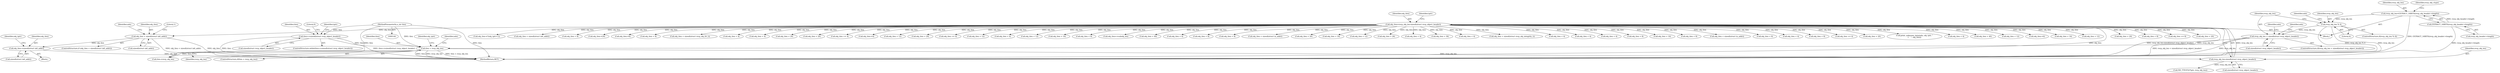 digraph "0_tcpdump_289c672020280529fd382f3502efab7100d638ec@API" {
"1000630" [label="(Call,obj_tlen < sizeof(struct in6_addr))"];
"1000320" [label="(Call,obj_tlen=rsvp_obj_len-sizeof(struct rsvp_object_header))"];
"1000322" [label="(Call,rsvp_obj_len-sizeof(struct rsvp_object_header))"];
"1000301" [label="(Call,tlen < rsvp_obj_len)"];
"1000172" [label="(Call,tlen>=sizeof(struct rsvp_object_header))"];
"1000150" [label="(MethodParameterIn,u_int tlen)"];
"1000215" [label="(Call,rsvp_obj_len < sizeof(struct rsvp_object_header))"];
"1000199" [label="(Call,rsvp_obj_len % 4)"];
"1000187" [label="(Call,rsvp_obj_len=EXTRACT_16BITS(rsvp_obj_header->length))"];
"1000189" [label="(Call,EXTRACT_16BITS(rsvp_obj_header->length))"];
"1000647" [label="(Call,obj_tlen-=sizeof(struct in6_addr))"];
"1002236" [label="(Call,obj_tlen < 20)"];
"1000349" [label="(Call,obj_tlen < 8)"];
"1002583" [label="(Call,obj_tlen >= 8)"];
"1002176" [label="(Call,obj_tlen < 20)"];
"1000315" [label="(Identifier,obj_tptr)"];
"1001477" [label="(Call,obj_tlen-=*(obj_tptr+1))"];
"1000652" [label="(Identifier,obj_tptr)"];
"1000301" [label="(Call,tlen < rsvp_obj_len)"];
"1003384" [label="(Literal,0)"];
"1000695" [label="(Call,obj_tlen < sizeof(struct in6_addr))"];
"1001918" [label="(Call,obj_tlen < 8)"];
"1000636" [label="(Literal,1)"];
"1000217" [label="(Call,sizeof(struct rsvp_object_header))"];
"1003380" [label="(Call,tlen-=rsvp_obj_len)"];
"1002801" [label="(Call,obj_tlen-=20)"];
"1002731" [label="(Call,obj_tlen-=8)"];
"1000867" [label="(Call,obj_tlen < 8)"];
"1002398" [label="(Call,obj_tlen < sizeof(struct rsvp_obj_frr_t))"];
"1000179" [label="(Identifier,tptr)"];
"1000176" [label="(Block,)"];
"1000639" [label="(Identifier,ndo)"];
"1000647" [label="(Call,obj_tlen-=sizeof(struct in6_addr))"];
"1000328" [label="(Call,ND_TTEST2(*tptr, rsvp_obj_len))"];
"1003286" [label="(Call,obj_tlen < 4)"];
"1001239" [label="(Call,obj_tlen < 4)"];
"1002206" [label="(Call,obj_tlen < 20)"];
"1000897" [label="(Call,obj_tlen < 20)"];
"1000321" [label="(Identifier,obj_tlen)"];
"1000649" [label="(Call,sizeof(struct in6_addr))"];
"1001311" [label="(Call,obj_tlen >= 4)"];
"1000215" [label="(Call,rsvp_obj_len < sizeof(struct rsvp_object_header))"];
"1000205" [label="(Identifier,ndo)"];
"1003240" [label="(Call,obj_tlen-=4)"];
"1000171" [label="(ControlStructure,while(tlen>=sizeof(struct rsvp_object_header)))"];
"1000323" [label="(Identifier,rsvp_obj_len)"];
"1000189" [label="(Call,EXTRACT_16BITS(rsvp_obj_header->length))"];
"1000520" [label="(Call,obj_tlen < 12)"];
"1002741" [label="(Call,obj_tlen < 20)"];
"1000216" [label="(Identifier,rsvp_obj_len)"];
"1001052" [label="(Call,obj_tlen >= 4)"];
"1000631" [label="(Identifier,obj_tlen)"];
"1000200" [label="(Identifier,rsvp_obj_len)"];
"1000557" [label="(Call,obj_tlen < 12)"];
"1001996" [label="(Call,obj_tlen < 4)"];
"1001079" [label="(Call,obj_tlen < 12)"];
"1002339" [label="(Call,obj_tlen < 16)"];
"1002934" [label="(Call,obj_tlen < 8)"];
"1000648" [label="(Identifier,obj_tlen)"];
"1001896" [label="(Call,obj_tlen+=subobj_len)"];
"1002266" [label="(Call,obj_tlen < 40)"];
"1001578" [label="(Call,obj_tlen < 4)"];
"1000330" [label="(Identifier,tptr)"];
"1002651" [label="(Call,obj_tlen < 8)"];
"1001502" [label="(Call,obj_tlen < 8)"];
"1000602" [label="(Call,obj_tlen < sizeof(struct in_addr))"];
"1001954" [label="(Call,obj_tlen < 20)"];
"1003311" [label="(Call,obj_tlen < 16)"];
"1000629" [label="(ControlStructure,if (obj_tlen < sizeof(struct in6_addr)))"];
"1000781" [label="(Call,obj_tlen < 12)"];
"1000222" [label="(Identifier,ndo)"];
"1000303" [label="(Identifier,rsvp_obj_len)"];
"1000485" [label="(Call,obj_tlen < 26)"];
"1002031" [label="(Call,obj_tlen < 4)"];
"1000190" [label="(Call,rsvp_obj_header->length)"];
"1000449" [label="(Call,obj_tlen < 36)"];
"1002819" [label="(Call,obj_tlen < 4)"];
"1002995" [label="(Call,obj_tlen < sizeof(struct rsvp_obj_integrity_t))"];
"1000320" [label="(Call,obj_tlen=rsvp_obj_len-sizeof(struct rsvp_object_header))"];
"1000300" [label="(ControlStructure,if(tlen < rsvp_obj_len))"];
"1000826" [label="(Call,obj_tlen < 4)"];
"1001685" [label="(Call,obj_tlen < 4)"];
"1000757" [label="(Call,obj_tlen < 4)"];
"1000174" [label="(Call,sizeof(struct rsvp_object_header))"];
"1001540" [label="(Call,obj_tlen < 8)"];
"1000150" [label="(MethodParameterIn,u_int tlen)"];
"1002491" [label="(Call,obj_tlen < 16)"];
"1002309" [label="(Call,obj_tlen < 8)"];
"1000324" [label="(Call,sizeof(struct rsvp_object_header))"];
"1000667" [label="(Call,obj_tlen < sizeof(struct in_addr))"];
"1000188" [label="(Identifier,rsvp_obj_len)"];
"1000307" [label="(Identifier,ndo)"];
"1002146" [label="(Call,obj_tlen < 8)"];
"1000198" [label="(ControlStructure,if(rsvp_obj_len % 4))"];
"1003409" [label="(MethodReturn,RET)"];
"1000194" [label="(Identifier,rsvp_obj_ctype)"];
"1003138" [label="(Call,obj_tlen < 4)"];
"1000970" [label="(Call,obj_tlen < 8)"];
"1000735" [label="(Call,obj_tlen >= 4)"];
"1000214" [label="(ControlStructure,if(rsvp_obj_len < sizeof(struct rsvp_object_header)))"];
"1000396" [label="(Call,obj_tlen < 20)"];
"1003350" [label="(Call,print_unknown_data(ndo, obj_tptr, \"\n\t    \", obj_tlen))"];
"1000632" [label="(Call,sizeof(struct in6_addr))"];
"1003174" [label="(Call,obj_tlen < 4)"];
"1000187" [label="(Call,rsvp_obj_len=EXTRACT_16BITS(rsvp_obj_header->length))"];
"1000927" [label="(Call,obj_tlen < 40)"];
"1001162" [label="(Call,obj_tlen < 12)"];
"1000630" [label="(Call,obj_tlen < sizeof(struct in6_addr))"];
"1002632" [label="(Call,obj_tlen-=4)"];
"1000322" [label="(Call,rsvp_obj_len-sizeof(struct rsvp_object_header))"];
"1001000" [label="(Call,obj_tlen < 16)"];
"1000238" [label="(Identifier,ndo)"];
"1000201" [label="(Literal,4)"];
"1003210" [label="(Call,obj_tlen < 12)"];
"1000599" [label="(Block,)"];
"1000173" [label="(Identifier,tlen)"];
"1000172" [label="(Call,tlen>=sizeof(struct rsvp_object_header))"];
"1000199" [label="(Call,rsvp_obj_len % 4)"];
"1000302" [label="(Identifier,tlen)"];
"1000630" -> "1000629"  [label="AST: "];
"1000630" -> "1000632"  [label="CFG: "];
"1000631" -> "1000630"  [label="AST: "];
"1000632" -> "1000630"  [label="AST: "];
"1000636" -> "1000630"  [label="CFG: "];
"1000639" -> "1000630"  [label="CFG: "];
"1000630" -> "1003409"  [label="DDG: obj_tlen < sizeof(struct in6_addr)"];
"1000630" -> "1003409"  [label="DDG: obj_tlen"];
"1000320" -> "1000630"  [label="DDG: obj_tlen"];
"1000630" -> "1000647"  [label="DDG: obj_tlen"];
"1000320" -> "1000176"  [label="AST: "];
"1000320" -> "1000322"  [label="CFG: "];
"1000321" -> "1000320"  [label="AST: "];
"1000322" -> "1000320"  [label="AST: "];
"1000330" -> "1000320"  [label="CFG: "];
"1000320" -> "1003409"  [label="DDG: rsvp_obj_len-sizeof(struct rsvp_object_header)"];
"1000320" -> "1003409"  [label="DDG: obj_tlen"];
"1000322" -> "1000320"  [label="DDG: rsvp_obj_len"];
"1000320" -> "1000349"  [label="DDG: obj_tlen"];
"1000320" -> "1000396"  [label="DDG: obj_tlen"];
"1000320" -> "1000449"  [label="DDG: obj_tlen"];
"1000320" -> "1000485"  [label="DDG: obj_tlen"];
"1000320" -> "1000520"  [label="DDG: obj_tlen"];
"1000320" -> "1000557"  [label="DDG: obj_tlen"];
"1000320" -> "1000602"  [label="DDG: obj_tlen"];
"1000320" -> "1000667"  [label="DDG: obj_tlen"];
"1000320" -> "1000695"  [label="DDG: obj_tlen"];
"1000320" -> "1000735"  [label="DDG: obj_tlen"];
"1000320" -> "1000757"  [label="DDG: obj_tlen"];
"1000320" -> "1000781"  [label="DDG: obj_tlen"];
"1000320" -> "1000826"  [label="DDG: obj_tlen"];
"1000320" -> "1000867"  [label="DDG: obj_tlen"];
"1000320" -> "1000897"  [label="DDG: obj_tlen"];
"1000320" -> "1000927"  [label="DDG: obj_tlen"];
"1000320" -> "1000970"  [label="DDG: obj_tlen"];
"1000320" -> "1001000"  [label="DDG: obj_tlen"];
"1000320" -> "1001052"  [label="DDG: obj_tlen"];
"1000320" -> "1001079"  [label="DDG: obj_tlen"];
"1000320" -> "1001162"  [label="DDG: obj_tlen"];
"1000320" -> "1001239"  [label="DDG: obj_tlen"];
"1000320" -> "1001311"  [label="DDG: obj_tlen"];
"1000320" -> "1001477"  [label="DDG: obj_tlen"];
"1000320" -> "1001502"  [label="DDG: obj_tlen"];
"1000320" -> "1001540"  [label="DDG: obj_tlen"];
"1000320" -> "1001578"  [label="DDG: obj_tlen"];
"1000320" -> "1001685"  [label="DDG: obj_tlen"];
"1000320" -> "1001896"  [label="DDG: obj_tlen"];
"1000320" -> "1001918"  [label="DDG: obj_tlen"];
"1000320" -> "1001954"  [label="DDG: obj_tlen"];
"1000320" -> "1001996"  [label="DDG: obj_tlen"];
"1000320" -> "1002031"  [label="DDG: obj_tlen"];
"1000320" -> "1002146"  [label="DDG: obj_tlen"];
"1000320" -> "1002176"  [label="DDG: obj_tlen"];
"1000320" -> "1002206"  [label="DDG: obj_tlen"];
"1000320" -> "1002236"  [label="DDG: obj_tlen"];
"1000320" -> "1002266"  [label="DDG: obj_tlen"];
"1000320" -> "1002309"  [label="DDG: obj_tlen"];
"1000320" -> "1002339"  [label="DDG: obj_tlen"];
"1000320" -> "1002398"  [label="DDG: obj_tlen"];
"1000320" -> "1002491"  [label="DDG: obj_tlen"];
"1000320" -> "1002583"  [label="DDG: obj_tlen"];
"1000320" -> "1002632"  [label="DDG: obj_tlen"];
"1000320" -> "1002651"  [label="DDG: obj_tlen"];
"1000320" -> "1002731"  [label="DDG: obj_tlen"];
"1000320" -> "1002741"  [label="DDG: obj_tlen"];
"1000320" -> "1002801"  [label="DDG: obj_tlen"];
"1000320" -> "1002819"  [label="DDG: obj_tlen"];
"1000320" -> "1002934"  [label="DDG: obj_tlen"];
"1000320" -> "1002995"  [label="DDG: obj_tlen"];
"1000320" -> "1003138"  [label="DDG: obj_tlen"];
"1000320" -> "1003174"  [label="DDG: obj_tlen"];
"1000320" -> "1003210"  [label="DDG: obj_tlen"];
"1000320" -> "1003240"  [label="DDG: obj_tlen"];
"1000320" -> "1003286"  [label="DDG: obj_tlen"];
"1000320" -> "1003311"  [label="DDG: obj_tlen"];
"1000320" -> "1003350"  [label="DDG: obj_tlen"];
"1000322" -> "1000324"  [label="CFG: "];
"1000323" -> "1000322"  [label="AST: "];
"1000324" -> "1000322"  [label="AST: "];
"1000301" -> "1000322"  [label="DDG: rsvp_obj_len"];
"1000322" -> "1000328"  [label="DDG: rsvp_obj_len"];
"1000301" -> "1000300"  [label="AST: "];
"1000301" -> "1000303"  [label="CFG: "];
"1000302" -> "1000301"  [label="AST: "];
"1000303" -> "1000301"  [label="AST: "];
"1000307" -> "1000301"  [label="CFG: "];
"1000315" -> "1000301"  [label="CFG: "];
"1000301" -> "1003409"  [label="DDG: rsvp_obj_len"];
"1000301" -> "1003409"  [label="DDG: tlen < rsvp_obj_len"];
"1000301" -> "1003409"  [label="DDG: tlen"];
"1000172" -> "1000301"  [label="DDG: tlen"];
"1000150" -> "1000301"  [label="DDG: tlen"];
"1000215" -> "1000301"  [label="DDG: rsvp_obj_len"];
"1000301" -> "1003380"  [label="DDG: tlen"];
"1000172" -> "1000171"  [label="AST: "];
"1000172" -> "1000174"  [label="CFG: "];
"1000173" -> "1000172"  [label="AST: "];
"1000174" -> "1000172"  [label="AST: "];
"1000179" -> "1000172"  [label="CFG: "];
"1003384" -> "1000172"  [label="CFG: "];
"1000172" -> "1003409"  [label="DDG: tlen>=sizeof(struct rsvp_object_header)"];
"1000172" -> "1003409"  [label="DDG: tlen"];
"1000150" -> "1000172"  [label="DDG: tlen"];
"1000150" -> "1000144"  [label="AST: "];
"1000150" -> "1003409"  [label="DDG: tlen"];
"1000150" -> "1003380"  [label="DDG: tlen"];
"1000215" -> "1000214"  [label="AST: "];
"1000215" -> "1000217"  [label="CFG: "];
"1000216" -> "1000215"  [label="AST: "];
"1000217" -> "1000215"  [label="AST: "];
"1000222" -> "1000215"  [label="CFG: "];
"1000238" -> "1000215"  [label="CFG: "];
"1000215" -> "1003409"  [label="DDG: rsvp_obj_len"];
"1000215" -> "1003409"  [label="DDG: rsvp_obj_len < sizeof(struct rsvp_object_header)"];
"1000199" -> "1000215"  [label="DDG: rsvp_obj_len"];
"1000199" -> "1000198"  [label="AST: "];
"1000199" -> "1000201"  [label="CFG: "];
"1000200" -> "1000199"  [label="AST: "];
"1000201" -> "1000199"  [label="AST: "];
"1000205" -> "1000199"  [label="CFG: "];
"1000216" -> "1000199"  [label="CFG: "];
"1000199" -> "1003409"  [label="DDG: rsvp_obj_len"];
"1000199" -> "1003409"  [label="DDG: rsvp_obj_len % 4"];
"1000187" -> "1000199"  [label="DDG: rsvp_obj_len"];
"1000187" -> "1000176"  [label="AST: "];
"1000187" -> "1000189"  [label="CFG: "];
"1000188" -> "1000187"  [label="AST: "];
"1000189" -> "1000187"  [label="AST: "];
"1000194" -> "1000187"  [label="CFG: "];
"1000187" -> "1003409"  [label="DDG: EXTRACT_16BITS(rsvp_obj_header->length)"];
"1000189" -> "1000187"  [label="DDG: rsvp_obj_header->length"];
"1000189" -> "1000190"  [label="CFG: "];
"1000190" -> "1000189"  [label="AST: "];
"1000189" -> "1003409"  [label="DDG: rsvp_obj_header->length"];
"1000647" -> "1000599"  [label="AST: "];
"1000647" -> "1000649"  [label="CFG: "];
"1000648" -> "1000647"  [label="AST: "];
"1000649" -> "1000647"  [label="AST: "];
"1000652" -> "1000647"  [label="CFG: "];
"1000647" -> "1003409"  [label="DDG: obj_tlen"];
}
